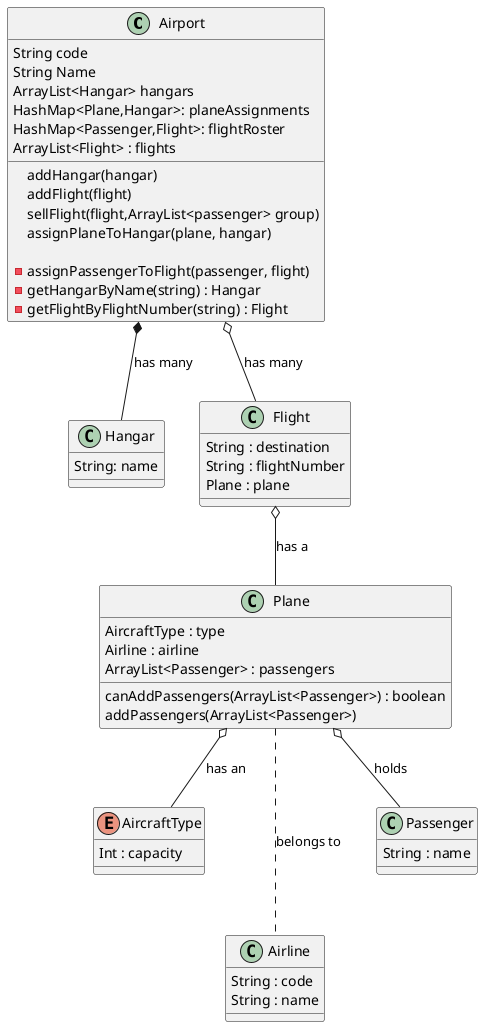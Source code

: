 @startuml
class Airport {
  String code
  String Name
  ArrayList<Hangar> hangars
  HashMap<Plane,Hangar>: planeAssignments
  HashMap<Passenger,Flight>: flightRoster
  ArrayList<Flight> : flights

  addHangar(hangar)
  addFlight(flight)
  sellFlight(flight,ArrayList<passenger> group)
  assignPlaneToHangar(plane, hangar)

  - assignPassengerToFlight(passenger, flight)
  - getHangarByName(string) : Hangar
  - getFlightByFlightNumber(string) : Flight

}

class Hangar {
  String: name
}

enum AircraftType {
  Int : capacity
}

class Airline {
  String : code
  String : name
}

class Flight {
  String : destination
  String : flightNumber
  Plane : plane
}

class Plane {
  AircraftType : type
  Airline : airline
  ArrayList<Passenger> : passengers
  canAddPassengers(ArrayList<Passenger>) : boolean
  addPassengers(ArrayList<Passenger>)
}

class Passenger {
  String : name
}

Airport *-- Hangar : has many
Airport o-- Flight : has many
Flight o-- Plane : has a
Plane ... Airline : belongs to
Plane o-- Passenger : holds
Plane o-- AircraftType : has an
@enduml